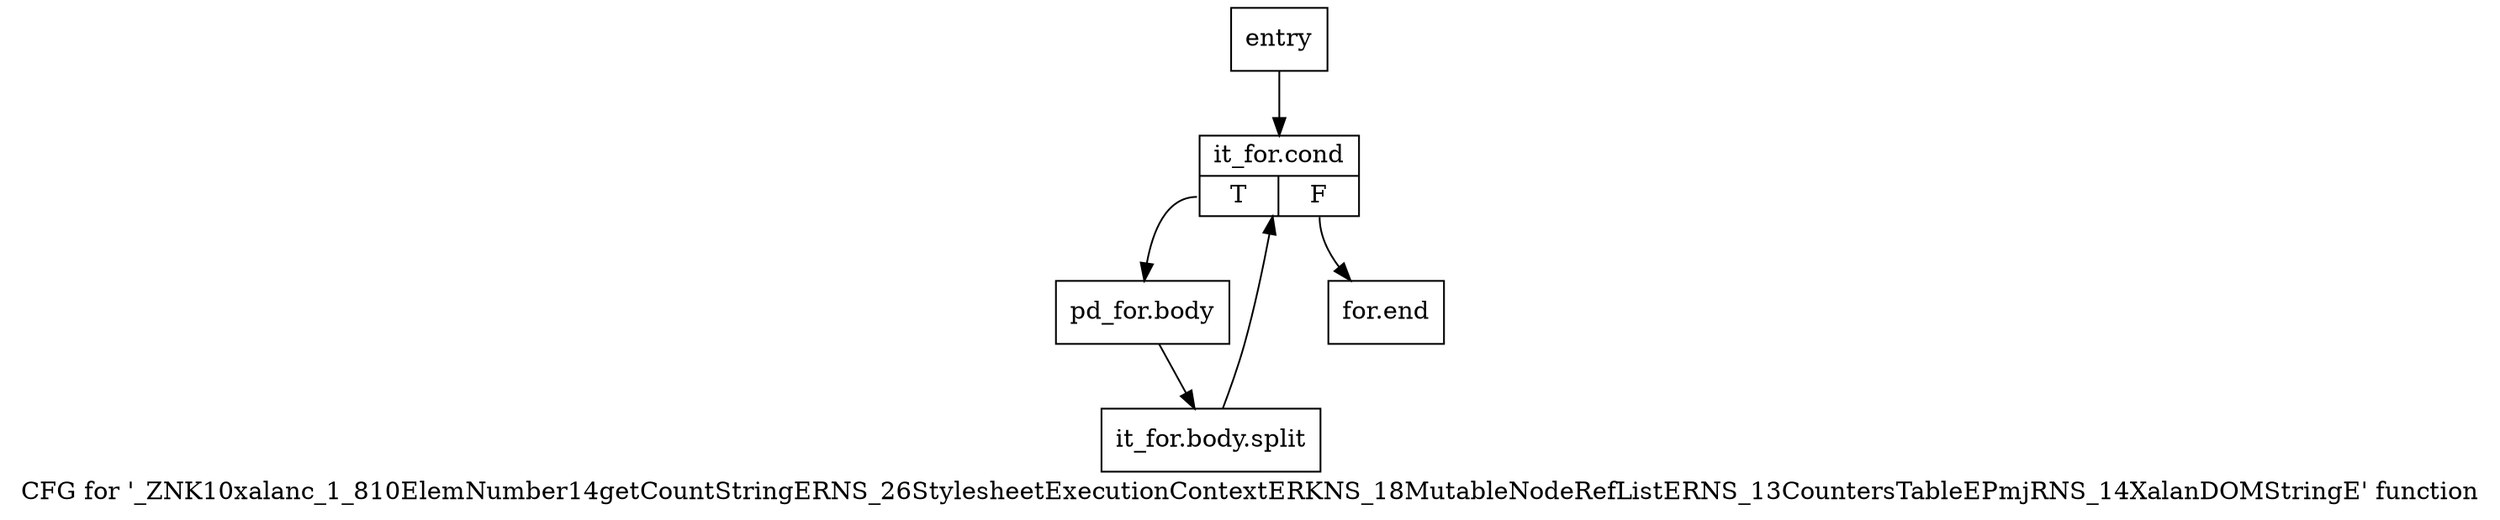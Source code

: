 digraph "CFG for '_ZNK10xalanc_1_810ElemNumber14getCountStringERNS_26StylesheetExecutionContextERKNS_18MutableNodeRefListERNS_13CountersTableEPmjRNS_14XalanDOMStringE' function" {
	label="CFG for '_ZNK10xalanc_1_810ElemNumber14getCountStringERNS_26StylesheetExecutionContextERKNS_18MutableNodeRefListERNS_13CountersTableEPmjRNS_14XalanDOMStringE' function";

	Node0x71a1560 [shape=record,label="{entry}"];
	Node0x71a1560 -> Node0x727ce10;
	Node0x727ce10 [shape=record,label="{it_for.cond|{<s0>T|<s1>F}}"];
	Node0x727ce10:s0 -> Node0x727ce60;
	Node0x727ce10:s1 -> Node0x727ceb0;
	Node0x727ce60 [shape=record,label="{pd_for.body}"];
	Node0x727ce60 -> Node0xbf54980;
	Node0xbf54980 [shape=record,label="{it_for.body.split}"];
	Node0xbf54980 -> Node0x727ce10;
	Node0x727ceb0 [shape=record,label="{for.end}"];
}
